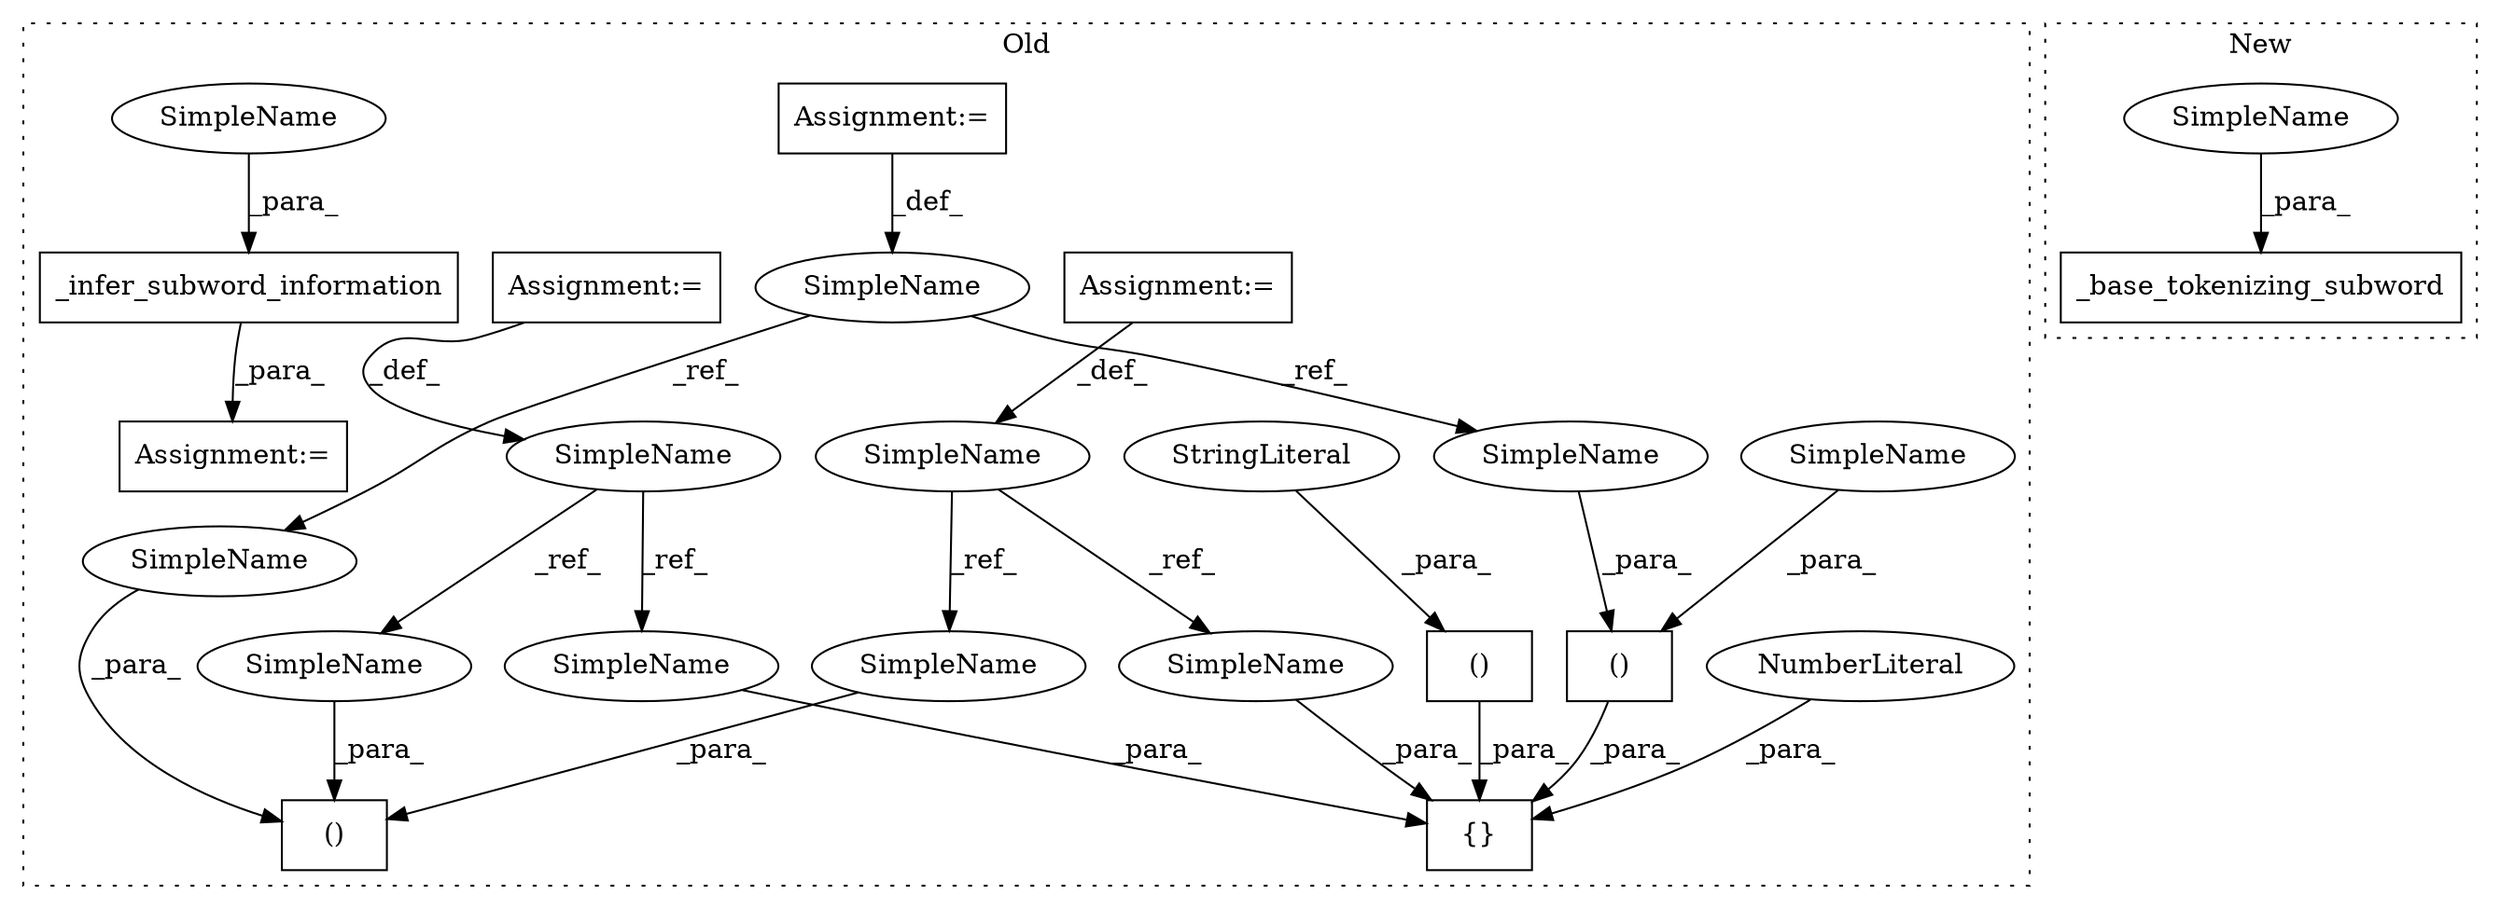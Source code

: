 digraph G {
subgraph cluster0 {
1 [label="()" a="106" s="13561" l="19" shape="box"];
3 [label="{}" a="4" s="13525,13608" l="6,1" shape="box"];
4 [label="()" a="106" s="13531" l="23" shape="box"];
5 [label="NumberLiteral" a="34" s="13605" l="3" shape="ellipse"];
6 [label="SimpleName" a="42" s="13304" l="3" shape="ellipse"];
7 [label="()" a="106" s="13418" l="38" shape="box"];
8 [label="SimpleName" a="42" s="13317" l="4" shape="ellipse"];
9 [label="SimpleName" a="42" s="13331" l="5" shape="ellipse"];
10 [label="StringLiteral" a="45" s="13561" l="2" shape="ellipse"];
11 [label="Assignment:=" a="7" s="13331" l="5" shape="box"];
12 [label="Assignment:=" a="7" s="13304" l="3" shape="box"];
13 [label="Assignment:=" a="7" s="13317" l="4" shape="box"];
14 [label="_infer_subword_information" a="32" s="13463,13497" l="27,1" shape="box"];
15 [label="Assignment:=" a="7" s="13456" l="2" shape="box"];
16 [label="SimpleName" a="42" s="13451" l="5" shape="ellipse"];
17 [label="SimpleName" a="42" s="13599" l="5" shape="ellipse"];
18 [label="SimpleName" a="42" s="13551" l="3" shape="ellipse"];
19 [label="SimpleName" a="42" s="13418" l="3" shape="ellipse"];
20 [label="SimpleName" a="42" s="13490" l="7" shape="ellipse"];
21 [label="SimpleName" a="42" s="13531" l="7" shape="ellipse"];
23 [label="SimpleName" a="42" s="13434" l="4" shape="ellipse"];
24 [label="SimpleName" a="42" s="13594" l="4" shape="ellipse"];
label = "Old";
style="dotted";
}
subgraph cluster1 {
2 [label="_base_tokenizing_subword" a="32" s="13523,13557" l="25,1" shape="box"];
22 [label="SimpleName" a="42" s="13548" l="7" shape="ellipse"];
label = "New";
style="dotted";
}
1 -> 3 [label="_para_"];
4 -> 3 [label="_para_"];
5 -> 3 [label="_para_"];
6 -> 18 [label="_ref_"];
6 -> 19 [label="_ref_"];
8 -> 23 [label="_ref_"];
8 -> 24 [label="_ref_"];
9 -> 16 [label="_ref_"];
9 -> 17 [label="_ref_"];
10 -> 1 [label="_para_"];
11 -> 9 [label="_def_"];
12 -> 6 [label="_def_"];
13 -> 8 [label="_def_"];
14 -> 15 [label="_para_"];
16 -> 7 [label="_para_"];
17 -> 3 [label="_para_"];
18 -> 4 [label="_para_"];
19 -> 7 [label="_para_"];
20 -> 14 [label="_para_"];
21 -> 4 [label="_para_"];
22 -> 2 [label="_para_"];
23 -> 7 [label="_para_"];
24 -> 3 [label="_para_"];
}